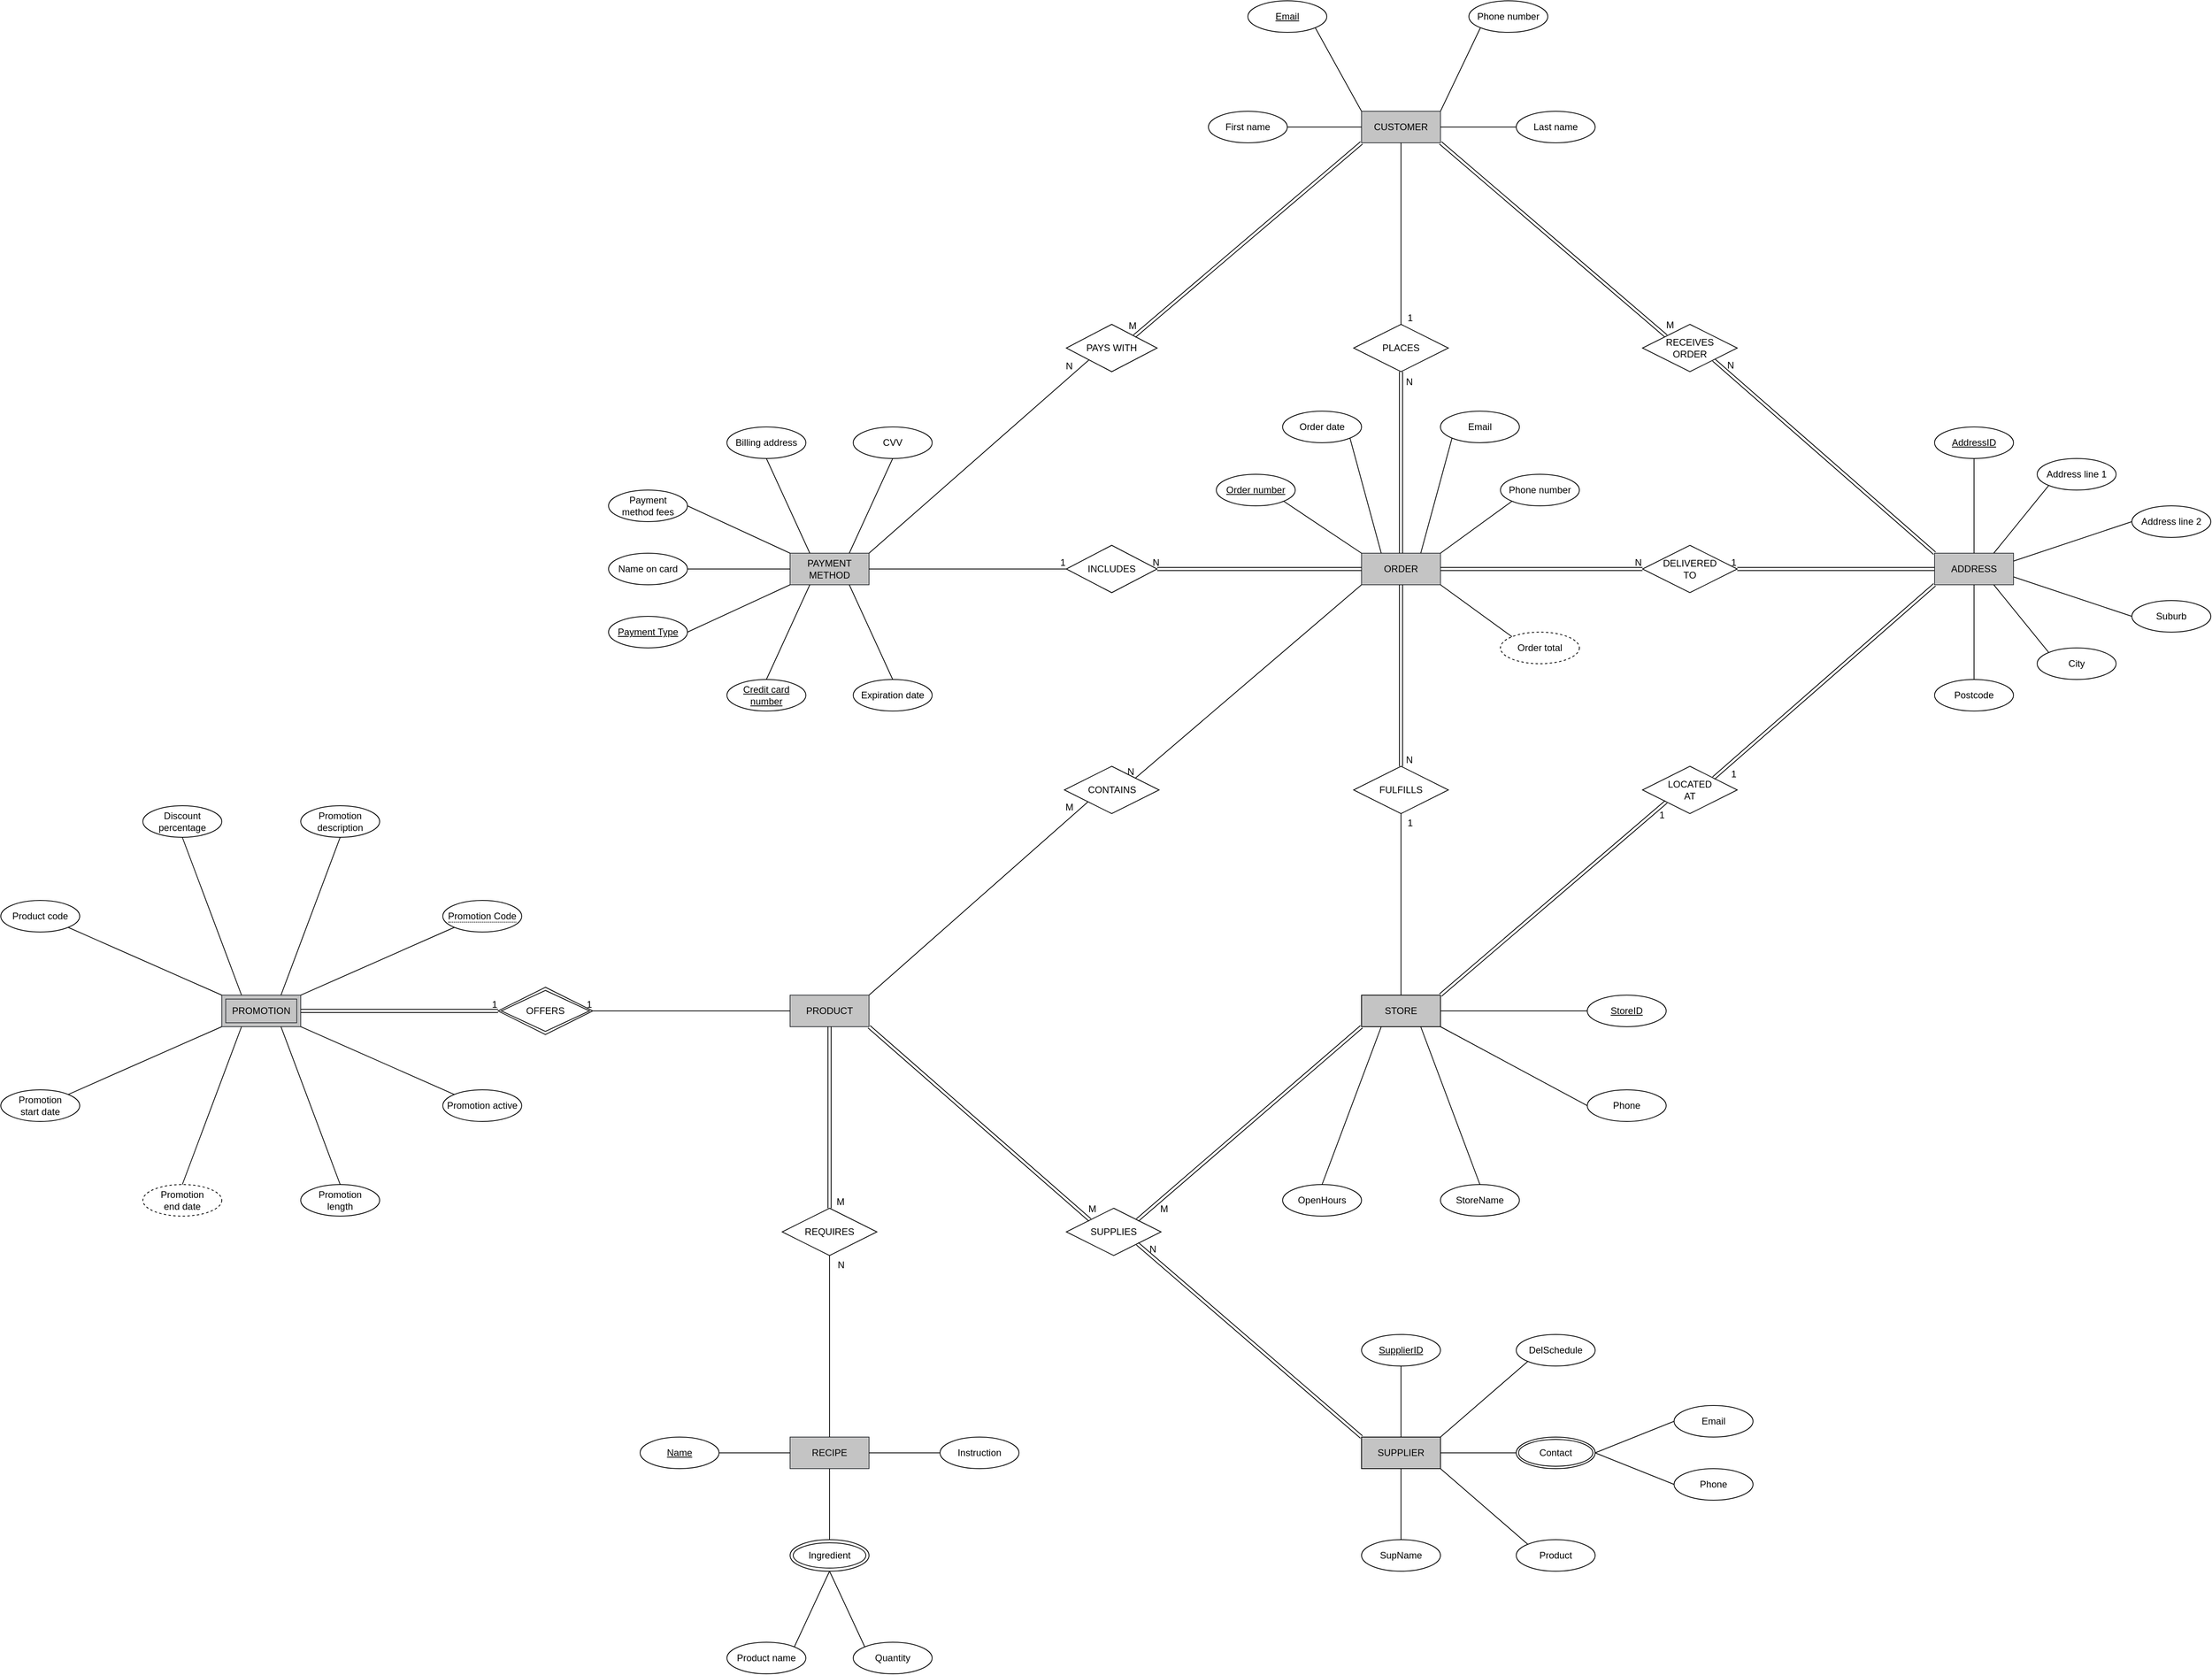 <mxfile version="21.1.2" type="github">
  <diagram name="Page-1" id="hcODll2Z0IWHzMXXe43u">
    <mxGraphModel dx="3122" dy="802" grid="1" gridSize="10" guides="1" tooltips="1" connect="1" arrows="1" fold="1" page="1" pageScale="1" pageWidth="827" pageHeight="1169" math="0" shadow="0">
      <root>
        <mxCell id="0" />
        <mxCell id="1" parent="0" />
        <mxCell id="KhG1IaOEPiBxDbLs1gSd-1" value="ORDER" style="whiteSpace=wrap;html=1;align=center;fillColor=#C4C4C4;strokeColor=#36393d;" parent="1" vertex="1">
          <mxGeometry x="364" y="880" width="100" height="40" as="geometry" />
        </mxCell>
        <mxCell id="KhG1IaOEPiBxDbLs1gSd-12" value="CUSTOMER" style="whiteSpace=wrap;html=1;align=center;fillColor=#C4C4C4;strokeColor=#36393d;" parent="1" vertex="1">
          <mxGeometry x="364" y="320" width="100" height="40" as="geometry" />
        </mxCell>
        <mxCell id="KhG1IaOEPiBxDbLs1gSd-13" value="PAYMENT METHOD" style="whiteSpace=wrap;html=1;align=center;fillColor=#C4C4C4;strokeColor=#36393d;" parent="1" vertex="1">
          <mxGeometry x="-360" y="880" width="100" height="40" as="geometry" />
        </mxCell>
        <mxCell id="KhG1IaOEPiBxDbLs1gSd-14" value="STORE" style="whiteSpace=wrap;html=1;align=center;fillColor=#c4c4c4;" parent="1" vertex="1">
          <mxGeometry x="364" y="1440" width="100" height="40" as="geometry" />
        </mxCell>
        <mxCell id="KhG1IaOEPiBxDbLs1gSd-17" value="PRODUCT" style="whiteSpace=wrap;html=1;align=center;fillColor=#C4C4C4;strokeColor=#36393d;" parent="1" vertex="1">
          <mxGeometry x="-360" y="1440" width="100" height="40" as="geometry" />
        </mxCell>
        <mxCell id="KhG1IaOEPiBxDbLs1gSd-18" value="RECIPE" style="whiteSpace=wrap;html=1;align=center;fillColor=#C4C4C4;strokeColor=#36393d;" parent="1" vertex="1">
          <mxGeometry x="-360" y="2000" width="100" height="40" as="geometry" />
        </mxCell>
        <mxCell id="KhG1IaOEPiBxDbLs1gSd-19" value="ADDRESS" style="whiteSpace=wrap;html=1;align=center;fillColor=#C4C4C4;strokeColor=#36393d;" parent="1" vertex="1">
          <mxGeometry x="1090" y="880" width="100" height="40" as="geometry" />
        </mxCell>
        <mxCell id="KhG1IaOEPiBxDbLs1gSd-23" value="PROMOTION" style="shape=ext;margin=3;double=1;whiteSpace=wrap;html=1;align=center;fillColor=#C4C4C4;strokeColor=#36393d;" parent="1" vertex="1">
          <mxGeometry x="-1080" y="1440" width="100" height="40" as="geometry" />
        </mxCell>
        <mxCell id="KhG1IaOEPiBxDbLs1gSd-26" value="SUPPLIER" style="whiteSpace=wrap;html=1;align=center;fillColor=#c4c4c4;" parent="1" vertex="1">
          <mxGeometry x="364" y="2000" width="100" height="40" as="geometry" />
        </mxCell>
        <mxCell id="KhG1IaOEPiBxDbLs1gSd-28" value="PLACES" style="shape=rhombus;perimeter=rhombusPerimeter;whiteSpace=wrap;html=1;align=center;" parent="1" vertex="1">
          <mxGeometry x="354" y="590" width="120" height="60" as="geometry" />
        </mxCell>
        <mxCell id="KhG1IaOEPiBxDbLs1gSd-31" value="PAYS WITH" style="shape=rhombus;perimeter=rhombusPerimeter;whiteSpace=wrap;html=1;align=center;" parent="1" vertex="1">
          <mxGeometry x="-10" y="590" width="115" height="60" as="geometry" />
        </mxCell>
        <mxCell id="KhG1IaOEPiBxDbLs1gSd-34" value="INCLUDES" style="shape=rhombus;perimeter=rhombusPerimeter;whiteSpace=wrap;html=1;align=center;" parent="1" vertex="1">
          <mxGeometry x="-10" y="870" width="115" height="60" as="geometry" />
        </mxCell>
        <mxCell id="KhG1IaOEPiBxDbLs1gSd-36" value="FULFILLS" style="shape=rhombus;perimeter=rhombusPerimeter;whiteSpace=wrap;html=1;align=center;" parent="1" vertex="1">
          <mxGeometry x="354" y="1150" width="120" height="60" as="geometry" />
        </mxCell>
        <mxCell id="KhG1IaOEPiBxDbLs1gSd-38" value="CONTAINS" style="shape=rhombus;perimeter=rhombusPerimeter;whiteSpace=wrap;html=1;align=center;" parent="1" vertex="1">
          <mxGeometry x="-12.5" y="1150" width="120" height="60" as="geometry" />
        </mxCell>
        <mxCell id="KhG1IaOEPiBxDbLs1gSd-39" value="REQUIRES" style="shape=rhombus;perimeter=rhombusPerimeter;whiteSpace=wrap;html=1;align=center;" parent="1" vertex="1">
          <mxGeometry x="-370" y="1710.0" width="120" height="60" as="geometry" />
        </mxCell>
        <mxCell id="KhG1IaOEPiBxDbLs1gSd-41" value="OFFERS" style="shape=rhombus;double=1;perimeter=rhombusPerimeter;whiteSpace=wrap;html=1;align=center;" parent="1" vertex="1">
          <mxGeometry x="-730" y="1430" width="120" height="60" as="geometry" />
        </mxCell>
        <mxCell id="KhG1IaOEPiBxDbLs1gSd-42" value="SUPPLIES" style="shape=rhombus;perimeter=rhombusPerimeter;whiteSpace=wrap;html=1;align=center;" parent="1" vertex="1">
          <mxGeometry x="-10" y="1710.0" width="120" height="60" as="geometry" />
        </mxCell>
        <mxCell id="KhG1IaOEPiBxDbLs1gSd-44" value="" style="shape=link;html=1;rounded=0;exitX=0;exitY=1;exitDx=0;exitDy=0;entryX=1;entryY=0;entryDx=0;entryDy=0;" parent="1" source="KhG1IaOEPiBxDbLs1gSd-12" target="KhG1IaOEPiBxDbLs1gSd-31" edge="1">
          <mxGeometry relative="1" as="geometry">
            <mxPoint x="340" y="760" as="sourcePoint" />
            <mxPoint x="500" y="760" as="targetPoint" />
          </mxGeometry>
        </mxCell>
        <mxCell id="KhG1IaOEPiBxDbLs1gSd-45" value="M" style="resizable=0;html=1;whiteSpace=wrap;align=right;verticalAlign=bottom;" parent="KhG1IaOEPiBxDbLs1gSd-44" connectable="0" vertex="1">
          <mxGeometry x="1" relative="1" as="geometry">
            <mxPoint x="4" y="-5" as="offset" />
          </mxGeometry>
        </mxCell>
        <mxCell id="KhG1IaOEPiBxDbLs1gSd-46" value="" style="endArrow=none;html=1;rounded=0;exitX=1;exitY=0;exitDx=0;exitDy=0;entryX=0;entryY=1;entryDx=0;entryDy=0;" parent="1" source="KhG1IaOEPiBxDbLs1gSd-13" target="KhG1IaOEPiBxDbLs1gSd-31" edge="1">
          <mxGeometry relative="1" as="geometry">
            <mxPoint x="340" y="760" as="sourcePoint" />
            <mxPoint x="500" y="760" as="targetPoint" />
          </mxGeometry>
        </mxCell>
        <mxCell id="KhG1IaOEPiBxDbLs1gSd-47" value="N" style="resizable=0;html=1;whiteSpace=wrap;align=right;verticalAlign=bottom;" parent="KhG1IaOEPiBxDbLs1gSd-46" connectable="0" vertex="1">
          <mxGeometry x="1" relative="1" as="geometry">
            <mxPoint x="-19" y="16" as="offset" />
          </mxGeometry>
        </mxCell>
        <mxCell id="KhG1IaOEPiBxDbLs1gSd-48" value="" style="shape=link;html=1;rounded=0;exitX=1;exitY=1;exitDx=0;exitDy=0;entryX=0;entryY=0;entryDx=0;entryDy=0;" parent="1" source="KhG1IaOEPiBxDbLs1gSd-12" target="KhG1IaOEPiBxDbLs1gSd-52" edge="1">
          <mxGeometry relative="1" as="geometry">
            <mxPoint x="340" y="760" as="sourcePoint" />
            <mxPoint x="737.5" y="605" as="targetPoint" />
          </mxGeometry>
        </mxCell>
        <mxCell id="KhG1IaOEPiBxDbLs1gSd-49" value="M" style="resizable=0;html=1;whiteSpace=wrap;align=right;verticalAlign=bottom;" parent="KhG1IaOEPiBxDbLs1gSd-48" connectable="0" vertex="1">
          <mxGeometry x="1" relative="1" as="geometry">
            <mxPoint x="12" y="-5" as="offset" />
          </mxGeometry>
        </mxCell>
        <mxCell id="KhG1IaOEPiBxDbLs1gSd-50" value="" style="shape=link;html=1;rounded=0;entryX=1;entryY=1;entryDx=0;entryDy=0;exitX=0;exitY=0;exitDx=0;exitDy=0;" parent="1" source="KhG1IaOEPiBxDbLs1gSd-19" target="KhG1IaOEPiBxDbLs1gSd-52" edge="1">
          <mxGeometry relative="1" as="geometry">
            <mxPoint x="340" y="760" as="sourcePoint" />
            <mxPoint x="812.5" y="635" as="targetPoint" />
          </mxGeometry>
        </mxCell>
        <mxCell id="KhG1IaOEPiBxDbLs1gSd-51" value="N" style="resizable=0;html=1;whiteSpace=wrap;align=right;verticalAlign=bottom;" parent="KhG1IaOEPiBxDbLs1gSd-50" connectable="0" vertex="1">
          <mxGeometry x="1" relative="1" as="geometry">
            <mxPoint x="27" y="15" as="offset" />
          </mxGeometry>
        </mxCell>
        <mxCell id="KhG1IaOEPiBxDbLs1gSd-52" value="RECEIVES&lt;br&gt;ORDER" style="shape=rhombus;perimeter=rhombusPerimeter;whiteSpace=wrap;html=1;align=center;" parent="1" vertex="1">
          <mxGeometry x="720" y="590" width="120" height="60" as="geometry" />
        </mxCell>
        <mxCell id="KhG1IaOEPiBxDbLs1gSd-53" value="DELIVERED&lt;br&gt;TO" style="shape=rhombus;perimeter=rhombusPerimeter;whiteSpace=wrap;html=1;align=center;" parent="1" vertex="1">
          <mxGeometry x="720" y="870" width="120" height="60" as="geometry" />
        </mxCell>
        <mxCell id="KhG1IaOEPiBxDbLs1gSd-54" value="LOCATED&lt;br&gt;AT" style="shape=rhombus;perimeter=rhombusPerimeter;whiteSpace=wrap;html=1;align=center;" parent="1" vertex="1">
          <mxGeometry x="720" y="1150" width="120" height="60" as="geometry" />
        </mxCell>
        <mxCell id="KhG1IaOEPiBxDbLs1gSd-55" value="" style="endArrow=none;html=1;rounded=0;exitX=0.5;exitY=1;exitDx=0;exitDy=0;entryX=0.5;entryY=0;entryDx=0;entryDy=0;" parent="1" source="KhG1IaOEPiBxDbLs1gSd-12" target="KhG1IaOEPiBxDbLs1gSd-28" edge="1">
          <mxGeometry relative="1" as="geometry">
            <mxPoint x="360" y="850" as="sourcePoint" />
            <mxPoint x="520" y="850" as="targetPoint" />
          </mxGeometry>
        </mxCell>
        <mxCell id="KhG1IaOEPiBxDbLs1gSd-56" value="1" style="resizable=0;html=1;whiteSpace=wrap;align=right;verticalAlign=bottom;" parent="KhG1IaOEPiBxDbLs1gSd-55" connectable="0" vertex="1">
          <mxGeometry x="1" relative="1" as="geometry">
            <mxPoint x="16" as="offset" />
          </mxGeometry>
        </mxCell>
        <mxCell id="KhG1IaOEPiBxDbLs1gSd-57" value="" style="shape=link;html=1;rounded=0;entryX=0.5;entryY=1;entryDx=0;entryDy=0;exitX=0.5;exitY=0;exitDx=0;exitDy=0;" parent="1" source="KhG1IaOEPiBxDbLs1gSd-1" target="KhG1IaOEPiBxDbLs1gSd-28" edge="1">
          <mxGeometry relative="1" as="geometry">
            <mxPoint x="360" y="850" as="sourcePoint" />
            <mxPoint x="520" y="850" as="targetPoint" />
          </mxGeometry>
        </mxCell>
        <mxCell id="KhG1IaOEPiBxDbLs1gSd-58" value="N" style="resizable=0;html=1;whiteSpace=wrap;align=right;verticalAlign=bottom;" parent="KhG1IaOEPiBxDbLs1gSd-57" connectable="0" vertex="1">
          <mxGeometry x="1" relative="1" as="geometry">
            <mxPoint x="16" y="21" as="offset" />
          </mxGeometry>
        </mxCell>
        <mxCell id="KhG1IaOEPiBxDbLs1gSd-59" value="" style="endArrow=none;html=1;rounded=0;exitX=1;exitY=0.5;exitDx=0;exitDy=0;entryX=0;entryY=0.5;entryDx=0;entryDy=0;" parent="1" source="KhG1IaOEPiBxDbLs1gSd-13" target="KhG1IaOEPiBxDbLs1gSd-34" edge="1">
          <mxGeometry relative="1" as="geometry">
            <mxPoint x="280" y="970" as="sourcePoint" />
            <mxPoint x="440" y="970" as="targetPoint" />
          </mxGeometry>
        </mxCell>
        <mxCell id="KhG1IaOEPiBxDbLs1gSd-60" value="1" style="resizable=0;html=1;whiteSpace=wrap;align=right;verticalAlign=bottom;" parent="KhG1IaOEPiBxDbLs1gSd-59" connectable="0" vertex="1">
          <mxGeometry x="1" relative="1" as="geometry" />
        </mxCell>
        <mxCell id="KhG1IaOEPiBxDbLs1gSd-61" value="" style="shape=link;html=1;rounded=0;exitX=0;exitY=0.5;exitDx=0;exitDy=0;entryX=1;entryY=0.5;entryDx=0;entryDy=0;" parent="1" source="KhG1IaOEPiBxDbLs1gSd-1" target="KhG1IaOEPiBxDbLs1gSd-34" edge="1">
          <mxGeometry relative="1" as="geometry">
            <mxPoint x="280" y="970" as="sourcePoint" />
            <mxPoint x="440" y="970" as="targetPoint" />
          </mxGeometry>
        </mxCell>
        <mxCell id="KhG1IaOEPiBxDbLs1gSd-62" value="N" style="resizable=0;html=1;whiteSpace=wrap;align=right;verticalAlign=bottom;" parent="KhG1IaOEPiBxDbLs1gSd-61" connectable="0" vertex="1">
          <mxGeometry x="1" relative="1" as="geometry">
            <mxPoint x="4" as="offset" />
          </mxGeometry>
        </mxCell>
        <mxCell id="KhG1IaOEPiBxDbLs1gSd-63" value="" style="shape=link;html=1;rounded=0;entryX=0;entryY=0.5;entryDx=0;entryDy=0;exitX=1;exitY=0.5;exitDx=0;exitDy=0;" parent="1" source="KhG1IaOEPiBxDbLs1gSd-1" target="KhG1IaOEPiBxDbLs1gSd-53" edge="1">
          <mxGeometry relative="1" as="geometry">
            <mxPoint x="460" y="980" as="sourcePoint" />
            <mxPoint x="620" y="980" as="targetPoint" />
          </mxGeometry>
        </mxCell>
        <mxCell id="KhG1IaOEPiBxDbLs1gSd-64" value="N" style="resizable=0;html=1;whiteSpace=wrap;align=right;verticalAlign=bottom;" parent="KhG1IaOEPiBxDbLs1gSd-63" connectable="0" vertex="1">
          <mxGeometry x="1" relative="1" as="geometry" />
        </mxCell>
        <mxCell id="KhG1IaOEPiBxDbLs1gSd-65" value="" style="shape=link;html=1;rounded=0;entryX=1;entryY=0.5;entryDx=0;entryDy=0;exitX=0;exitY=0.5;exitDx=0;exitDy=0;" parent="1" source="KhG1IaOEPiBxDbLs1gSd-19" target="KhG1IaOEPiBxDbLs1gSd-53" edge="1">
          <mxGeometry relative="1" as="geometry">
            <mxPoint x="460" y="980" as="sourcePoint" />
            <mxPoint x="620" y="980" as="targetPoint" />
          </mxGeometry>
        </mxCell>
        <mxCell id="KhG1IaOEPiBxDbLs1gSd-66" value="1" style="resizable=0;html=1;whiteSpace=wrap;align=right;verticalAlign=bottom;" parent="KhG1IaOEPiBxDbLs1gSd-65" connectable="0" vertex="1">
          <mxGeometry x="1" relative="1" as="geometry" />
        </mxCell>
        <mxCell id="KhG1IaOEPiBxDbLs1gSd-67" value="" style="shape=link;html=1;rounded=0;entryX=1;entryY=0;entryDx=0;entryDy=0;exitX=0;exitY=1;exitDx=0;exitDy=0;" parent="1" source="KhG1IaOEPiBxDbLs1gSd-19" target="KhG1IaOEPiBxDbLs1gSd-54" edge="1">
          <mxGeometry relative="1" as="geometry">
            <mxPoint x="460" y="980" as="sourcePoint" />
            <mxPoint x="620" y="980" as="targetPoint" />
          </mxGeometry>
        </mxCell>
        <mxCell id="KhG1IaOEPiBxDbLs1gSd-68" value="1" style="resizable=0;html=1;whiteSpace=wrap;align=right;verticalAlign=bottom;" parent="KhG1IaOEPiBxDbLs1gSd-67" connectable="0" vertex="1">
          <mxGeometry x="1" relative="1" as="geometry">
            <mxPoint x="30" y="4" as="offset" />
          </mxGeometry>
        </mxCell>
        <mxCell id="KhG1IaOEPiBxDbLs1gSd-69" value="" style="shape=link;html=1;rounded=0;entryX=0;entryY=1;entryDx=0;entryDy=0;exitX=1;exitY=0;exitDx=0;exitDy=0;" parent="1" source="KhG1IaOEPiBxDbLs1gSd-14" target="KhG1IaOEPiBxDbLs1gSd-54" edge="1">
          <mxGeometry relative="1" as="geometry">
            <mxPoint x="460" y="1190" as="sourcePoint" />
            <mxPoint x="620" y="1190" as="targetPoint" />
          </mxGeometry>
        </mxCell>
        <mxCell id="KhG1IaOEPiBxDbLs1gSd-70" value="1" style="resizable=0;html=1;whiteSpace=wrap;align=right;verticalAlign=bottom;" parent="KhG1IaOEPiBxDbLs1gSd-69" connectable="0" vertex="1">
          <mxGeometry x="1" relative="1" as="geometry">
            <mxPoint y="25" as="offset" />
          </mxGeometry>
        </mxCell>
        <mxCell id="KhG1IaOEPiBxDbLs1gSd-72" value="" style="endArrow=none;html=1;rounded=0;entryX=0.5;entryY=1;entryDx=0;entryDy=0;exitX=0.5;exitY=0;exitDx=0;exitDy=0;" parent="1" source="KhG1IaOEPiBxDbLs1gSd-14" target="KhG1IaOEPiBxDbLs1gSd-36" edge="1">
          <mxGeometry relative="1" as="geometry">
            <mxPoint x="130" y="1280" as="sourcePoint" />
            <mxPoint x="290" y="1280" as="targetPoint" />
          </mxGeometry>
        </mxCell>
        <mxCell id="KhG1IaOEPiBxDbLs1gSd-73" value="1" style="resizable=0;html=1;whiteSpace=wrap;align=right;verticalAlign=bottom;" parent="KhG1IaOEPiBxDbLs1gSd-72" connectable="0" vertex="1">
          <mxGeometry x="1" relative="1" as="geometry">
            <mxPoint x="16" y="20" as="offset" />
          </mxGeometry>
        </mxCell>
        <mxCell id="KhG1IaOEPiBxDbLs1gSd-74" value="" style="shape=link;html=1;rounded=0;entryX=0.5;entryY=0;entryDx=0;entryDy=0;exitX=0.5;exitY=1;exitDx=0;exitDy=0;" parent="1" source="KhG1IaOEPiBxDbLs1gSd-1" target="KhG1IaOEPiBxDbLs1gSd-36" edge="1">
          <mxGeometry relative="1" as="geometry">
            <mxPoint x="160" y="1110" as="sourcePoint" />
            <mxPoint x="320" y="1110" as="targetPoint" />
          </mxGeometry>
        </mxCell>
        <mxCell id="KhG1IaOEPiBxDbLs1gSd-75" value="N" style="resizable=0;html=1;whiteSpace=wrap;align=right;verticalAlign=bottom;" parent="KhG1IaOEPiBxDbLs1gSd-74" connectable="0" vertex="1">
          <mxGeometry x="1" relative="1" as="geometry">
            <mxPoint x="16" as="offset" />
          </mxGeometry>
        </mxCell>
        <mxCell id="KhG1IaOEPiBxDbLs1gSd-76" value="" style="endArrow=none;html=1;rounded=0;exitX=1;exitY=0;exitDx=0;exitDy=0;entryX=0;entryY=1;entryDx=0;entryDy=0;" parent="1" source="KhG1IaOEPiBxDbLs1gSd-17" target="KhG1IaOEPiBxDbLs1gSd-38" edge="1">
          <mxGeometry relative="1" as="geometry">
            <mxPoint x="160" y="1450" as="sourcePoint" />
            <mxPoint x="320" y="1450" as="targetPoint" />
          </mxGeometry>
        </mxCell>
        <mxCell id="KhG1IaOEPiBxDbLs1gSd-77" value="M" style="resizable=0;html=1;whiteSpace=wrap;align=right;verticalAlign=bottom;" parent="KhG1IaOEPiBxDbLs1gSd-76" connectable="0" vertex="1">
          <mxGeometry x="1" relative="1" as="geometry">
            <mxPoint x="-17" y="15" as="offset" />
          </mxGeometry>
        </mxCell>
        <mxCell id="KhG1IaOEPiBxDbLs1gSd-78" value="" style="endArrow=none;html=1;rounded=0;exitX=0;exitY=1;exitDx=0;exitDy=0;entryX=1;entryY=0;entryDx=0;entryDy=0;" parent="1" source="KhG1IaOEPiBxDbLs1gSd-1" target="KhG1IaOEPiBxDbLs1gSd-38" edge="1">
          <mxGeometry relative="1" as="geometry">
            <mxPoint x="160" y="1450" as="sourcePoint" />
            <mxPoint x="320" y="1450" as="targetPoint" />
          </mxGeometry>
        </mxCell>
        <mxCell id="KhG1IaOEPiBxDbLs1gSd-79" value="N" style="resizable=0;html=1;whiteSpace=wrap;align=right;verticalAlign=bottom;" parent="KhG1IaOEPiBxDbLs1gSd-78" connectable="0" vertex="1">
          <mxGeometry x="1" relative="1" as="geometry" />
        </mxCell>
        <mxCell id="KhG1IaOEPiBxDbLs1gSd-80" value="" style="endArrow=none;html=1;rounded=0;exitX=0;exitY=0.5;exitDx=0;exitDy=0;entryX=1;entryY=0.5;entryDx=0;entryDy=0;" parent="1" source="KhG1IaOEPiBxDbLs1gSd-17" target="KhG1IaOEPiBxDbLs1gSd-41" edge="1">
          <mxGeometry relative="1" as="geometry">
            <mxPoint x="190" y="1310" as="sourcePoint" />
            <mxPoint x="350" y="1310" as="targetPoint" />
          </mxGeometry>
        </mxCell>
        <mxCell id="KhG1IaOEPiBxDbLs1gSd-81" value="1" style="resizable=0;html=1;whiteSpace=wrap;align=right;verticalAlign=bottom;" parent="KhG1IaOEPiBxDbLs1gSd-80" connectable="0" vertex="1">
          <mxGeometry x="1" relative="1" as="geometry" />
        </mxCell>
        <mxCell id="KhG1IaOEPiBxDbLs1gSd-82" value="" style="shape=link;html=1;rounded=0;entryX=0;entryY=0.5;entryDx=0;entryDy=0;exitX=1;exitY=0.5;exitDx=0;exitDy=0;" parent="1" source="KhG1IaOEPiBxDbLs1gSd-23" target="KhG1IaOEPiBxDbLs1gSd-41" edge="1">
          <mxGeometry relative="1" as="geometry">
            <mxPoint x="190" y="1310" as="sourcePoint" />
            <mxPoint x="350" y="1310" as="targetPoint" />
          </mxGeometry>
        </mxCell>
        <mxCell id="KhG1IaOEPiBxDbLs1gSd-83" value="1" style="resizable=0;html=1;whiteSpace=wrap;align=right;verticalAlign=bottom;" parent="KhG1IaOEPiBxDbLs1gSd-82" connectable="0" vertex="1">
          <mxGeometry x="1" relative="1" as="geometry" />
        </mxCell>
        <mxCell id="KhG1IaOEPiBxDbLs1gSd-84" value="" style="shape=link;html=1;rounded=0;exitX=0.5;exitY=1;exitDx=0;exitDy=0;entryX=0.5;entryY=0;entryDx=0;entryDy=0;" parent="1" source="KhG1IaOEPiBxDbLs1gSd-17" target="KhG1IaOEPiBxDbLs1gSd-39" edge="1">
          <mxGeometry relative="1" as="geometry">
            <mxPoint x="20" y="1360" as="sourcePoint" />
            <mxPoint x="180" y="1360" as="targetPoint" />
          </mxGeometry>
        </mxCell>
        <mxCell id="KhG1IaOEPiBxDbLs1gSd-85" value="M" style="resizable=0;html=1;whiteSpace=wrap;align=right;verticalAlign=bottom;" parent="KhG1IaOEPiBxDbLs1gSd-84" connectable="0" vertex="1">
          <mxGeometry x="1" relative="1" as="geometry">
            <mxPoint x="20" as="offset" />
          </mxGeometry>
        </mxCell>
        <mxCell id="KhG1IaOEPiBxDbLs1gSd-86" value="" style="endArrow=none;html=1;rounded=0;exitX=0.5;exitY=0;exitDx=0;exitDy=0;entryX=0.5;entryY=1;entryDx=0;entryDy=0;" parent="1" source="KhG1IaOEPiBxDbLs1gSd-18" target="KhG1IaOEPiBxDbLs1gSd-39" edge="1">
          <mxGeometry relative="1" as="geometry">
            <mxPoint x="20" y="1360" as="sourcePoint" />
            <mxPoint x="180" y="1360" as="targetPoint" />
          </mxGeometry>
        </mxCell>
        <mxCell id="KhG1IaOEPiBxDbLs1gSd-87" value="N" style="resizable=0;html=1;whiteSpace=wrap;align=right;verticalAlign=bottom;" parent="KhG1IaOEPiBxDbLs1gSd-86" connectable="0" vertex="1">
          <mxGeometry x="1" relative="1" as="geometry">
            <mxPoint x="20" y="20" as="offset" />
          </mxGeometry>
        </mxCell>
        <mxCell id="KhG1IaOEPiBxDbLs1gSd-88" value="" style="shape=link;html=1;rounded=0;entryX=1;entryY=1;entryDx=0;entryDy=0;exitX=0;exitY=0;exitDx=0;exitDy=0;" parent="1" source="KhG1IaOEPiBxDbLs1gSd-26" target="KhG1IaOEPiBxDbLs1gSd-42" edge="1">
          <mxGeometry relative="1" as="geometry">
            <mxPoint x="420" y="1740" as="sourcePoint" />
            <mxPoint x="580" y="1740" as="targetPoint" />
          </mxGeometry>
        </mxCell>
        <mxCell id="KhG1IaOEPiBxDbLs1gSd-89" value="N" style="resizable=0;html=1;whiteSpace=wrap;align=right;verticalAlign=bottom;" parent="KhG1IaOEPiBxDbLs1gSd-88" connectable="0" vertex="1">
          <mxGeometry x="1" relative="1" as="geometry">
            <mxPoint x="25" y="15" as="offset" />
          </mxGeometry>
        </mxCell>
        <mxCell id="KhG1IaOEPiBxDbLs1gSd-90" value="" style="shape=link;html=1;rounded=0;entryX=1;entryY=0;entryDx=0;entryDy=0;exitX=0;exitY=1;exitDx=0;exitDy=0;" parent="1" source="KhG1IaOEPiBxDbLs1gSd-14" target="KhG1IaOEPiBxDbLs1gSd-42" edge="1">
          <mxGeometry relative="1" as="geometry">
            <mxPoint x="420" y="1740" as="sourcePoint" />
            <mxPoint x="580" y="1740" as="targetPoint" />
          </mxGeometry>
        </mxCell>
        <mxCell id="KhG1IaOEPiBxDbLs1gSd-91" value="M" style="resizable=0;html=1;whiteSpace=wrap;align=right;verticalAlign=bottom;" parent="KhG1IaOEPiBxDbLs1gSd-90" connectable="0" vertex="1">
          <mxGeometry x="1" relative="1" as="geometry">
            <mxPoint x="40" y="-5" as="offset" />
          </mxGeometry>
        </mxCell>
        <mxCell id="KhG1IaOEPiBxDbLs1gSd-92" value="" style="shape=link;html=1;rounded=0;entryX=0;entryY=0;entryDx=0;entryDy=0;exitX=1;exitY=1;exitDx=0;exitDy=0;" parent="1" source="KhG1IaOEPiBxDbLs1gSd-17" target="KhG1IaOEPiBxDbLs1gSd-42" edge="1">
          <mxGeometry relative="1" as="geometry">
            <mxPoint x="420" y="1740" as="sourcePoint" />
            <mxPoint x="580" y="1740" as="targetPoint" />
          </mxGeometry>
        </mxCell>
        <mxCell id="KhG1IaOEPiBxDbLs1gSd-93" value="M" style="resizable=0;html=1;whiteSpace=wrap;align=right;verticalAlign=bottom;" parent="KhG1IaOEPiBxDbLs1gSd-92" connectable="0" vertex="1">
          <mxGeometry x="1" relative="1" as="geometry">
            <mxPoint x="10" y="-5" as="offset" />
          </mxGeometry>
        </mxCell>
        <mxCell id="KhG1IaOEPiBxDbLs1gSd-94" value="Email" style="ellipse;whiteSpace=wrap;html=1;align=center;fontStyle=4;" parent="1" vertex="1">
          <mxGeometry x="220" y="180" width="100" height="40" as="geometry" />
        </mxCell>
        <mxCell id="KhG1IaOEPiBxDbLs1gSd-95" value="First name" style="ellipse;whiteSpace=wrap;html=1;align=center;" parent="1" vertex="1">
          <mxGeometry x="170" y="320" width="100" height="40" as="geometry" />
        </mxCell>
        <mxCell id="KhG1IaOEPiBxDbLs1gSd-96" value="Last name" style="ellipse;whiteSpace=wrap;html=1;align=center;" parent="1" vertex="1">
          <mxGeometry x="560" y="320" width="100" height="40" as="geometry" />
        </mxCell>
        <mxCell id="KhG1IaOEPiBxDbLs1gSd-99" value="Phone number" style="ellipse;whiteSpace=wrap;html=1;align=center;fontStyle=0;" parent="1" vertex="1">
          <mxGeometry x="500" y="180" width="100" height="40" as="geometry" />
        </mxCell>
        <mxCell id="KhG1IaOEPiBxDbLs1gSd-100" value="" style="endArrow=none;html=1;rounded=0;exitX=0;exitY=0;exitDx=0;exitDy=0;entryX=1;entryY=1;entryDx=0;entryDy=0;" parent="1" source="KhG1IaOEPiBxDbLs1gSd-12" target="KhG1IaOEPiBxDbLs1gSd-94" edge="1">
          <mxGeometry relative="1" as="geometry">
            <mxPoint x="390" y="460" as="sourcePoint" />
            <mxPoint x="550" y="460" as="targetPoint" />
          </mxGeometry>
        </mxCell>
        <mxCell id="KhG1IaOEPiBxDbLs1gSd-101" value="" style="endArrow=none;html=1;rounded=0;exitX=1;exitY=0.5;exitDx=0;exitDy=0;entryX=0;entryY=0.5;entryDx=0;entryDy=0;" parent="1" source="KhG1IaOEPiBxDbLs1gSd-12" target="KhG1IaOEPiBxDbLs1gSd-96" edge="1">
          <mxGeometry relative="1" as="geometry">
            <mxPoint x="390" y="460" as="sourcePoint" />
            <mxPoint x="550" y="460" as="targetPoint" />
          </mxGeometry>
        </mxCell>
        <mxCell id="KhG1IaOEPiBxDbLs1gSd-102" value="" style="endArrow=none;html=1;rounded=0;entryX=0;entryY=0.5;entryDx=0;entryDy=0;exitX=1;exitY=0.5;exitDx=0;exitDy=0;" parent="1" source="KhG1IaOEPiBxDbLs1gSd-95" target="KhG1IaOEPiBxDbLs1gSd-12" edge="1">
          <mxGeometry relative="1" as="geometry">
            <mxPoint x="390" y="460" as="sourcePoint" />
            <mxPoint x="550" y="460" as="targetPoint" />
          </mxGeometry>
        </mxCell>
        <mxCell id="KhG1IaOEPiBxDbLs1gSd-103" value="" style="endArrow=none;html=1;rounded=0;entryX=0;entryY=1;entryDx=0;entryDy=0;exitX=1;exitY=0;exitDx=0;exitDy=0;" parent="1" source="KhG1IaOEPiBxDbLs1gSd-12" target="KhG1IaOEPiBxDbLs1gSd-99" edge="1">
          <mxGeometry relative="1" as="geometry">
            <mxPoint x="490" y="320" as="sourcePoint" />
            <mxPoint x="550" y="460" as="targetPoint" />
          </mxGeometry>
        </mxCell>
        <mxCell id="KhG1IaOEPiBxDbLs1gSd-104" value="&lt;u&gt;Payment Type&lt;/u&gt;" style="ellipse;whiteSpace=wrap;html=1;align=center;" parent="1" vertex="1">
          <mxGeometry x="-590" y="960" width="100" height="40" as="geometry" />
        </mxCell>
        <mxCell id="KhG1IaOEPiBxDbLs1gSd-105" value="&lt;span&gt;Billing address&lt;/span&gt;" style="ellipse;whiteSpace=wrap;html=1;align=center;fontStyle=0" parent="1" vertex="1">
          <mxGeometry x="-440" y="720" width="100" height="40" as="geometry" />
        </mxCell>
        <mxCell id="KhG1IaOEPiBxDbLs1gSd-106" value="Name on card" style="ellipse;whiteSpace=wrap;html=1;align=center;fontStyle=0;" parent="1" vertex="1">
          <mxGeometry x="-590" y="880" width="100" height="40" as="geometry" />
        </mxCell>
        <mxCell id="KhG1IaOEPiBxDbLs1gSd-107" value="Expiration date" style="ellipse;whiteSpace=wrap;html=1;align=center;fontStyle=0;" parent="1" vertex="1">
          <mxGeometry x="-280" y="1040" width="100" height="40" as="geometry" />
        </mxCell>
        <mxCell id="KhG1IaOEPiBxDbLs1gSd-108" value="&lt;u&gt;Credit card number&lt;/u&gt;" style="ellipse;whiteSpace=wrap;html=1;align=center;fontStyle=0;" parent="1" vertex="1">
          <mxGeometry x="-440" y="1040" width="100" height="40" as="geometry" />
        </mxCell>
        <mxCell id="KhG1IaOEPiBxDbLs1gSd-110" value="CVV" style="ellipse;whiteSpace=wrap;html=1;align=center;fontStyle=0;" parent="1" vertex="1">
          <mxGeometry x="-280" y="720" width="100" height="40" as="geometry" />
        </mxCell>
        <mxCell id="KhG1IaOEPiBxDbLs1gSd-114" value="&lt;span&gt;Payment&lt;br&gt;method fees&lt;br&gt;&lt;/span&gt;" style="ellipse;whiteSpace=wrap;html=1;align=center;fontStyle=0" parent="1" vertex="1">
          <mxGeometry x="-590" y="800" width="100" height="40" as="geometry" />
        </mxCell>
        <mxCell id="KhG1IaOEPiBxDbLs1gSd-115" value="" style="endArrow=none;html=1;rounded=0;entryX=0.5;entryY=1;entryDx=0;entryDy=0;exitX=0.75;exitY=0;exitDx=0;exitDy=0;" parent="1" source="KhG1IaOEPiBxDbLs1gSd-13" target="KhG1IaOEPiBxDbLs1gSd-110" edge="1">
          <mxGeometry relative="1" as="geometry">
            <mxPoint x="-270" y="880" as="sourcePoint" />
            <mxPoint x="-110" y="880" as="targetPoint" />
          </mxGeometry>
        </mxCell>
        <mxCell id="KhG1IaOEPiBxDbLs1gSd-116" value="" style="endArrow=none;html=1;rounded=0;exitX=0.75;exitY=1;exitDx=0;exitDy=0;entryX=0.5;entryY=0;entryDx=0;entryDy=0;" parent="1" source="KhG1IaOEPiBxDbLs1gSd-13" target="KhG1IaOEPiBxDbLs1gSd-107" edge="1">
          <mxGeometry relative="1" as="geometry">
            <mxPoint x="-270" y="880" as="sourcePoint" />
            <mxPoint x="-110" y="880" as="targetPoint" />
          </mxGeometry>
        </mxCell>
        <mxCell id="KhG1IaOEPiBxDbLs1gSd-117" value="" style="endArrow=none;html=1;rounded=0;entryX=0.5;entryY=1;entryDx=0;entryDy=0;exitX=0.25;exitY=0;exitDx=0;exitDy=0;" parent="1" source="KhG1IaOEPiBxDbLs1gSd-13" target="KhG1IaOEPiBxDbLs1gSd-105" edge="1">
          <mxGeometry relative="1" as="geometry">
            <mxPoint x="-270" y="880" as="sourcePoint" />
            <mxPoint x="-110" y="880" as="targetPoint" />
          </mxGeometry>
        </mxCell>
        <mxCell id="KhG1IaOEPiBxDbLs1gSd-118" value="" style="endArrow=none;html=1;rounded=0;exitX=0.25;exitY=1;exitDx=0;exitDy=0;entryX=0.5;entryY=0;entryDx=0;entryDy=0;" parent="1" source="KhG1IaOEPiBxDbLs1gSd-13" target="KhG1IaOEPiBxDbLs1gSd-108" edge="1">
          <mxGeometry relative="1" as="geometry">
            <mxPoint x="-270" y="880" as="sourcePoint" />
            <mxPoint x="-110" y="880" as="targetPoint" />
          </mxGeometry>
        </mxCell>
        <mxCell id="KhG1IaOEPiBxDbLs1gSd-119" value="" style="endArrow=none;html=1;rounded=0;entryX=1;entryY=0.5;entryDx=0;entryDy=0;exitX=0;exitY=0;exitDx=0;exitDy=0;" parent="1" source="KhG1IaOEPiBxDbLs1gSd-13" target="KhG1IaOEPiBxDbLs1gSd-114" edge="1">
          <mxGeometry relative="1" as="geometry">
            <mxPoint x="-270" y="880" as="sourcePoint" />
            <mxPoint x="-110" y="880" as="targetPoint" />
          </mxGeometry>
        </mxCell>
        <mxCell id="KhG1IaOEPiBxDbLs1gSd-120" value="" style="endArrow=none;html=1;rounded=0;exitX=1;exitY=0.5;exitDx=0;exitDy=0;entryX=0;entryY=0.5;entryDx=0;entryDy=0;" parent="1" source="KhG1IaOEPiBxDbLs1gSd-106" target="KhG1IaOEPiBxDbLs1gSd-13" edge="1">
          <mxGeometry relative="1" as="geometry">
            <mxPoint x="-270" y="880" as="sourcePoint" />
            <mxPoint x="-110" y="880" as="targetPoint" />
          </mxGeometry>
        </mxCell>
        <mxCell id="KhG1IaOEPiBxDbLs1gSd-121" value="" style="endArrow=none;html=1;rounded=0;exitX=1;exitY=0.5;exitDx=0;exitDy=0;entryX=0;entryY=1;entryDx=0;entryDy=0;" parent="1" source="KhG1IaOEPiBxDbLs1gSd-104" target="KhG1IaOEPiBxDbLs1gSd-13" edge="1">
          <mxGeometry relative="1" as="geometry">
            <mxPoint x="-270" y="880" as="sourcePoint" />
            <mxPoint x="-110" y="880" as="targetPoint" />
          </mxGeometry>
        </mxCell>
        <mxCell id="KhG1IaOEPiBxDbLs1gSd-122" value="Address line 1" style="ellipse;whiteSpace=wrap;html=1;align=center;" parent="1" vertex="1">
          <mxGeometry x="1220" y="760.0" width="100" height="40" as="geometry" />
        </mxCell>
        <mxCell id="KhG1IaOEPiBxDbLs1gSd-123" value="Address line 2" style="ellipse;whiteSpace=wrap;html=1;align=center;" parent="1" vertex="1">
          <mxGeometry x="1340" y="820.0" width="100" height="40" as="geometry" />
        </mxCell>
        <mxCell id="KhG1IaOEPiBxDbLs1gSd-124" value="Suburb" style="ellipse;whiteSpace=wrap;html=1;align=center;" parent="1" vertex="1">
          <mxGeometry x="1340" y="940.0" width="100" height="40" as="geometry" />
        </mxCell>
        <mxCell id="KhG1IaOEPiBxDbLs1gSd-125" value="City" style="ellipse;whiteSpace=wrap;html=1;align=center;" parent="1" vertex="1">
          <mxGeometry x="1220" y="1000" width="100" height="40" as="geometry" />
        </mxCell>
        <mxCell id="KhG1IaOEPiBxDbLs1gSd-126" value="Postcode" style="ellipse;whiteSpace=wrap;html=1;align=center;" parent="1" vertex="1">
          <mxGeometry x="1090" y="1040" width="100" height="40" as="geometry" />
        </mxCell>
        <mxCell id="KhG1IaOEPiBxDbLs1gSd-127" value="AddressID" style="ellipse;whiteSpace=wrap;html=1;align=center;fontStyle=4" parent="1" vertex="1">
          <mxGeometry x="1090" y="720" width="100" height="40" as="geometry" />
        </mxCell>
        <mxCell id="KhG1IaOEPiBxDbLs1gSd-128" value="" style="endArrow=none;html=1;rounded=0;exitX=0.5;exitY=0;exitDx=0;exitDy=0;entryX=0.5;entryY=1;entryDx=0;entryDy=0;" parent="1" source="KhG1IaOEPiBxDbLs1gSd-19" target="KhG1IaOEPiBxDbLs1gSd-127" edge="1">
          <mxGeometry relative="1" as="geometry">
            <mxPoint x="900" y="980" as="sourcePoint" />
            <mxPoint x="1060" y="980" as="targetPoint" />
          </mxGeometry>
        </mxCell>
        <mxCell id="KhG1IaOEPiBxDbLs1gSd-129" value="" style="endArrow=none;html=1;rounded=0;entryX=0.5;entryY=1;entryDx=0;entryDy=0;exitX=0.5;exitY=0;exitDx=0;exitDy=0;" parent="1" source="KhG1IaOEPiBxDbLs1gSd-126" target="KhG1IaOEPiBxDbLs1gSd-19" edge="1">
          <mxGeometry relative="1" as="geometry">
            <mxPoint x="900" y="980" as="sourcePoint" />
            <mxPoint x="1060" y="980" as="targetPoint" />
          </mxGeometry>
        </mxCell>
        <mxCell id="KhG1IaOEPiBxDbLs1gSd-130" value="" style="endArrow=none;html=1;rounded=0;entryX=0.75;entryY=0;entryDx=0;entryDy=0;exitX=0;exitY=1;exitDx=0;exitDy=0;" parent="1" source="KhG1IaOEPiBxDbLs1gSd-122" target="KhG1IaOEPiBxDbLs1gSd-19" edge="1">
          <mxGeometry relative="1" as="geometry">
            <mxPoint x="900" y="980" as="sourcePoint" />
            <mxPoint x="1060" y="980" as="targetPoint" />
          </mxGeometry>
        </mxCell>
        <mxCell id="KhG1IaOEPiBxDbLs1gSd-132" value="" style="endArrow=none;html=1;rounded=0;exitX=0.75;exitY=1;exitDx=0;exitDy=0;entryX=0;entryY=0;entryDx=0;entryDy=0;" parent="1" source="KhG1IaOEPiBxDbLs1gSd-19" target="KhG1IaOEPiBxDbLs1gSd-125" edge="1">
          <mxGeometry relative="1" as="geometry">
            <mxPoint x="900" y="980" as="sourcePoint" />
            <mxPoint x="1060" y="980" as="targetPoint" />
          </mxGeometry>
        </mxCell>
        <mxCell id="KhG1IaOEPiBxDbLs1gSd-133" value="" style="endArrow=none;html=1;rounded=0;exitX=1;exitY=0.25;exitDx=0;exitDy=0;entryX=0;entryY=0.5;entryDx=0;entryDy=0;" parent="1" source="KhG1IaOEPiBxDbLs1gSd-19" target="KhG1IaOEPiBxDbLs1gSd-123" edge="1">
          <mxGeometry relative="1" as="geometry">
            <mxPoint x="900" y="980" as="sourcePoint" />
            <mxPoint x="1060" y="980" as="targetPoint" />
          </mxGeometry>
        </mxCell>
        <mxCell id="KhG1IaOEPiBxDbLs1gSd-134" value="" style="endArrow=none;html=1;rounded=0;exitX=1;exitY=0.75;exitDx=0;exitDy=0;entryX=0;entryY=0.5;entryDx=0;entryDy=0;" parent="1" source="KhG1IaOEPiBxDbLs1gSd-19" target="KhG1IaOEPiBxDbLs1gSd-124" edge="1">
          <mxGeometry relative="1" as="geometry">
            <mxPoint x="900" y="980" as="sourcePoint" />
            <mxPoint x="1060" y="980" as="targetPoint" />
          </mxGeometry>
        </mxCell>
        <mxCell id="KhG1IaOEPiBxDbLs1gSd-135" value="&lt;u&gt;SupplierID&lt;/u&gt;" style="ellipse;whiteSpace=wrap;html=1;align=center;" parent="1" vertex="1">
          <mxGeometry x="364" y="1870" width="100" height="40" as="geometry" />
        </mxCell>
        <mxCell id="KhG1IaOEPiBxDbLs1gSd-136" value="DelSchedule" style="ellipse;whiteSpace=wrap;html=1;align=center;" parent="1" vertex="1">
          <mxGeometry x="560" y="1870" width="100" height="40" as="geometry" />
        </mxCell>
        <mxCell id="KhG1IaOEPiBxDbLs1gSd-137" value="SupName" style="ellipse;whiteSpace=wrap;html=1;align=center;" parent="1" vertex="1">
          <mxGeometry x="364" y="2130" width="100" height="40" as="geometry" />
        </mxCell>
        <mxCell id="KhG1IaOEPiBxDbLs1gSd-138" value="Product" style="ellipse;whiteSpace=wrap;html=1;align=center;" parent="1" vertex="1">
          <mxGeometry x="560" y="2130" width="100" height="40" as="geometry" />
        </mxCell>
        <mxCell id="KhG1IaOEPiBxDbLs1gSd-139" value="Contact" style="ellipse;shape=doubleEllipse;margin=3;whiteSpace=wrap;html=1;align=center;" parent="1" vertex="1">
          <mxGeometry x="560" y="2000" width="100" height="40" as="geometry" />
        </mxCell>
        <mxCell id="KhG1IaOEPiBxDbLs1gSd-140" value="" style="endArrow=none;html=1;rounded=0;entryX=0.5;entryY=1;entryDx=0;entryDy=0;exitX=0.5;exitY=0;exitDx=0;exitDy=0;" parent="1" source="KhG1IaOEPiBxDbLs1gSd-26" target="KhG1IaOEPiBxDbLs1gSd-135" edge="1">
          <mxGeometry relative="1" as="geometry">
            <mxPoint x="250" y="1930" as="sourcePoint" />
            <mxPoint x="410" y="1930" as="targetPoint" />
          </mxGeometry>
        </mxCell>
        <mxCell id="KhG1IaOEPiBxDbLs1gSd-141" value="" style="endArrow=none;html=1;rounded=0;entryX=0.5;entryY=1;entryDx=0;entryDy=0;exitX=0.5;exitY=0;exitDx=0;exitDy=0;" parent="1" source="KhG1IaOEPiBxDbLs1gSd-137" target="KhG1IaOEPiBxDbLs1gSd-26" edge="1">
          <mxGeometry relative="1" as="geometry">
            <mxPoint x="250" y="1930" as="sourcePoint" />
            <mxPoint x="410" y="1930" as="targetPoint" />
          </mxGeometry>
        </mxCell>
        <mxCell id="KhG1IaOEPiBxDbLs1gSd-142" value="" style="endArrow=none;html=1;rounded=0;entryX=1;entryY=0;entryDx=0;entryDy=0;exitX=0;exitY=1;exitDx=0;exitDy=0;" parent="1" source="KhG1IaOEPiBxDbLs1gSd-136" target="KhG1IaOEPiBxDbLs1gSd-26" edge="1">
          <mxGeometry relative="1" as="geometry">
            <mxPoint x="250" y="1930" as="sourcePoint" />
            <mxPoint x="410" y="1930" as="targetPoint" />
          </mxGeometry>
        </mxCell>
        <mxCell id="KhG1IaOEPiBxDbLs1gSd-143" value="" style="endArrow=none;html=1;rounded=0;entryX=1;entryY=1;entryDx=0;entryDy=0;exitX=0;exitY=0;exitDx=0;exitDy=0;" parent="1" source="KhG1IaOEPiBxDbLs1gSd-138" target="KhG1IaOEPiBxDbLs1gSd-26" edge="1">
          <mxGeometry relative="1" as="geometry">
            <mxPoint x="250" y="1930" as="sourcePoint" />
            <mxPoint x="410" y="1930" as="targetPoint" />
          </mxGeometry>
        </mxCell>
        <mxCell id="KhG1IaOEPiBxDbLs1gSd-144" value="" style="endArrow=none;html=1;rounded=0;entryX=1;entryY=0.5;entryDx=0;entryDy=0;exitX=0;exitY=0.5;exitDx=0;exitDy=0;" parent="1" source="KhG1IaOEPiBxDbLs1gSd-139" target="KhG1IaOEPiBxDbLs1gSd-26" edge="1">
          <mxGeometry relative="1" as="geometry">
            <mxPoint x="250" y="1930" as="sourcePoint" />
            <mxPoint x="410" y="1930" as="targetPoint" />
          </mxGeometry>
        </mxCell>
        <mxCell id="KhG1IaOEPiBxDbLs1gSd-145" value="Email" style="ellipse;whiteSpace=wrap;html=1;align=center;" parent="1" vertex="1">
          <mxGeometry x="760" y="1960" width="100" height="40" as="geometry" />
        </mxCell>
        <mxCell id="KhG1IaOEPiBxDbLs1gSd-146" value="Phone" style="ellipse;whiteSpace=wrap;html=1;align=center;" parent="1" vertex="1">
          <mxGeometry x="760" y="2040" width="100" height="40" as="geometry" />
        </mxCell>
        <mxCell id="KhG1IaOEPiBxDbLs1gSd-147" value="" style="endArrow=none;html=1;rounded=0;exitX=1;exitY=0.5;exitDx=0;exitDy=0;entryX=0;entryY=0.5;entryDx=0;entryDy=0;" parent="1" source="KhG1IaOEPiBxDbLs1gSd-139" target="KhG1IaOEPiBxDbLs1gSd-145" edge="1">
          <mxGeometry relative="1" as="geometry">
            <mxPoint x="360" y="1900" as="sourcePoint" />
            <mxPoint x="520" y="1900" as="targetPoint" />
          </mxGeometry>
        </mxCell>
        <mxCell id="KhG1IaOEPiBxDbLs1gSd-148" value="" style="endArrow=none;html=1;rounded=0;exitX=1;exitY=0.5;exitDx=0;exitDy=0;entryX=0;entryY=0.5;entryDx=0;entryDy=0;" parent="1" source="KhG1IaOEPiBxDbLs1gSd-139" target="KhG1IaOEPiBxDbLs1gSd-146" edge="1">
          <mxGeometry relative="1" as="geometry">
            <mxPoint x="360" y="1900" as="sourcePoint" />
            <mxPoint x="520" y="1900" as="targetPoint" />
          </mxGeometry>
        </mxCell>
        <mxCell id="KhG1IaOEPiBxDbLs1gSd-149" value="&lt;u&gt;Name&lt;/u&gt;" style="ellipse;whiteSpace=wrap;html=1;align=center;fontStyle=0;" parent="1" vertex="1">
          <mxGeometry x="-550" y="2000" width="100" height="40" as="geometry" />
        </mxCell>
        <mxCell id="KhG1IaOEPiBxDbLs1gSd-150" value="Ingredient" style="ellipse;shape=doubleEllipse;whiteSpace=wrap;html=1;align=center;fontStyle=0;" parent="1" vertex="1">
          <mxGeometry x="-360" y="2130" width="100" height="40" as="geometry" />
        </mxCell>
        <mxCell id="KhG1IaOEPiBxDbLs1gSd-151" value="Instruction" style="ellipse;whiteSpace=wrap;html=1;align=center;fontStyle=0;" parent="1" vertex="1">
          <mxGeometry x="-170" y="2000.0" width="100" height="40" as="geometry" />
        </mxCell>
        <mxCell id="KhG1IaOEPiBxDbLs1gSd-152" value="" style="endArrow=none;html=1;rounded=0;exitX=1;exitY=0.5;exitDx=0;exitDy=0;entryX=0;entryY=0.5;entryDx=0;entryDy=0;" parent="1" source="KhG1IaOEPiBxDbLs1gSd-18" target="KhG1IaOEPiBxDbLs1gSd-151" edge="1">
          <mxGeometry relative="1" as="geometry">
            <mxPoint x="-260" y="2000" as="sourcePoint" />
            <mxPoint x="-100" y="2000" as="targetPoint" />
          </mxGeometry>
        </mxCell>
        <mxCell id="KhG1IaOEPiBxDbLs1gSd-153" value="" style="endArrow=none;html=1;rounded=0;exitX=1;exitY=0.5;exitDx=0;exitDy=0;entryX=0;entryY=0.5;entryDx=0;entryDy=0;" parent="1" source="KhG1IaOEPiBxDbLs1gSd-149" target="KhG1IaOEPiBxDbLs1gSd-18" edge="1">
          <mxGeometry relative="1" as="geometry">
            <mxPoint x="-260" y="2000" as="sourcePoint" />
            <mxPoint x="-100" y="2000" as="targetPoint" />
          </mxGeometry>
        </mxCell>
        <mxCell id="KhG1IaOEPiBxDbLs1gSd-154" value="" style="endArrow=none;html=1;rounded=0;exitX=0.5;exitY=1;exitDx=0;exitDy=0;entryX=0.5;entryY=0;entryDx=0;entryDy=0;" parent="1" source="KhG1IaOEPiBxDbLs1gSd-18" target="KhG1IaOEPiBxDbLs1gSd-150" edge="1">
          <mxGeometry relative="1" as="geometry">
            <mxPoint x="-260" y="2000" as="sourcePoint" />
            <mxPoint x="-100" y="2000" as="targetPoint" />
          </mxGeometry>
        </mxCell>
        <mxCell id="KhG1IaOEPiBxDbLs1gSd-155" value="Product name" style="ellipse;whiteSpace=wrap;html=1;align=center;fontStyle=0;" parent="1" vertex="1">
          <mxGeometry x="-440" y="2260" width="100" height="40" as="geometry" />
        </mxCell>
        <mxCell id="KhG1IaOEPiBxDbLs1gSd-156" value="Quantity" style="ellipse;whiteSpace=wrap;html=1;align=center;fontStyle=0;" parent="1" vertex="1">
          <mxGeometry x="-280" y="2260" width="100" height="40" as="geometry" />
        </mxCell>
        <mxCell id="KhG1IaOEPiBxDbLs1gSd-157" value="" style="endArrow=none;html=1;rounded=0;exitX=0.5;exitY=1;exitDx=0;exitDy=0;entryX=1;entryY=0;entryDx=0;entryDy=0;" parent="1" source="KhG1IaOEPiBxDbLs1gSd-150" target="KhG1IaOEPiBxDbLs1gSd-155" edge="1">
          <mxGeometry relative="1" as="geometry">
            <mxPoint x="-150" y="2120" as="sourcePoint" />
            <mxPoint x="10" y="2120" as="targetPoint" />
          </mxGeometry>
        </mxCell>
        <mxCell id="KhG1IaOEPiBxDbLs1gSd-158" value="" style="endArrow=none;html=1;rounded=0;exitX=0.5;exitY=1;exitDx=0;exitDy=0;entryX=0;entryY=0;entryDx=0;entryDy=0;" parent="1" source="KhG1IaOEPiBxDbLs1gSd-150" target="KhG1IaOEPiBxDbLs1gSd-156" edge="1">
          <mxGeometry relative="1" as="geometry">
            <mxPoint x="-150" y="2120" as="sourcePoint" />
            <mxPoint x="10" y="2120" as="targetPoint" />
          </mxGeometry>
        </mxCell>
        <mxCell id="KhG1IaOEPiBxDbLs1gSd-159" value="Promotion description" style="ellipse;whiteSpace=wrap;html=1;align=center;" parent="1" vertex="1">
          <mxGeometry x="-980" y="1200" width="100" height="40" as="geometry" />
        </mxCell>
        <mxCell id="KhG1IaOEPiBxDbLs1gSd-160" value="Discount percentage" style="ellipse;whiteSpace=wrap;html=1;align=center;fontStyle=0;" parent="1" vertex="1">
          <mxGeometry x="-1180" y="1200.0" width="100" height="40" as="geometry" />
        </mxCell>
        <mxCell id="KhG1IaOEPiBxDbLs1gSd-161" value="Product code" style="ellipse;whiteSpace=wrap;html=1;align=center;" parent="1" vertex="1">
          <mxGeometry x="-1360.0" y="1320.0" width="100" height="40" as="geometry" />
        </mxCell>
        <mxCell id="KhG1IaOEPiBxDbLs1gSd-162" value="Promotion active" style="ellipse;whiteSpace=wrap;html=1;align=center;" parent="1" vertex="1">
          <mxGeometry x="-800" y="1560.04" width="100" height="40" as="geometry" />
        </mxCell>
        <mxCell id="KhG1IaOEPiBxDbLs1gSd-163" value="Promotion&lt;br&gt;length" style="ellipse;whiteSpace=wrap;html=1;align=center;" parent="1" vertex="1">
          <mxGeometry x="-980" y="1680" width="100" height="40" as="geometry" />
        </mxCell>
        <mxCell id="KhG1IaOEPiBxDbLs1gSd-164" value="Promotion&lt;br&gt;end date" style="ellipse;whiteSpace=wrap;html=1;align=center;dashed=1" parent="1" vertex="1">
          <mxGeometry x="-1180" y="1680" width="100" height="40" as="geometry" />
        </mxCell>
        <mxCell id="KhG1IaOEPiBxDbLs1gSd-165" value="Promotion&lt;br&gt;start date" style="ellipse;whiteSpace=wrap;html=1;align=center;" parent="1" vertex="1">
          <mxGeometry x="-1360.0" y="1560.04" width="100" height="40" as="geometry" />
        </mxCell>
        <mxCell id="KhG1IaOEPiBxDbLs1gSd-166" value="&lt;span style=&quot;border-bottom: 1px dotted&quot;&gt;Promotion Code&lt;/span&gt;" style="ellipse;whiteSpace=wrap;html=1;align=center;" parent="1" vertex="1">
          <mxGeometry x="-800" y="1320" width="100" height="40" as="geometry" />
        </mxCell>
        <mxCell id="KhG1IaOEPiBxDbLs1gSd-167" value="" style="endArrow=none;html=1;rounded=0;exitX=1;exitY=1;exitDx=0;exitDy=0;entryX=0;entryY=0;entryDx=0;entryDy=0;" parent="1" source="KhG1IaOEPiBxDbLs1gSd-23" target="KhG1IaOEPiBxDbLs1gSd-162" edge="1">
          <mxGeometry relative="1" as="geometry">
            <mxPoint x="-980" y="1530" as="sourcePoint" />
            <mxPoint x="-820" y="1530" as="targetPoint" />
          </mxGeometry>
        </mxCell>
        <mxCell id="KhG1IaOEPiBxDbLs1gSd-168" value="" style="endArrow=none;html=1;rounded=0;exitX=1;exitY=0;exitDx=0;exitDy=0;entryX=0;entryY=1;entryDx=0;entryDy=0;" parent="1" source="KhG1IaOEPiBxDbLs1gSd-23" target="KhG1IaOEPiBxDbLs1gSd-166" edge="1">
          <mxGeometry relative="1" as="geometry">
            <mxPoint x="-980" y="1530" as="sourcePoint" />
            <mxPoint x="-820" y="1530" as="targetPoint" />
          </mxGeometry>
        </mxCell>
        <mxCell id="KhG1IaOEPiBxDbLs1gSd-169" value="" style="endArrow=none;html=1;rounded=0;exitX=0.75;exitY=1;exitDx=0;exitDy=0;entryX=0.5;entryY=0;entryDx=0;entryDy=0;" parent="1" source="KhG1IaOEPiBxDbLs1gSd-23" target="KhG1IaOEPiBxDbLs1gSd-163" edge="1">
          <mxGeometry relative="1" as="geometry">
            <mxPoint x="-980" y="1530" as="sourcePoint" />
            <mxPoint x="-820" y="1530" as="targetPoint" />
          </mxGeometry>
        </mxCell>
        <mxCell id="KhG1IaOEPiBxDbLs1gSd-170" value="" style="endArrow=none;html=1;rounded=0;exitX=0.25;exitY=1;exitDx=0;exitDy=0;entryX=0.5;entryY=0;entryDx=0;entryDy=0;" parent="1" source="KhG1IaOEPiBxDbLs1gSd-23" target="KhG1IaOEPiBxDbLs1gSd-164" edge="1">
          <mxGeometry relative="1" as="geometry">
            <mxPoint x="-980" y="1530" as="sourcePoint" />
            <mxPoint x="-820" y="1530" as="targetPoint" />
          </mxGeometry>
        </mxCell>
        <mxCell id="KhG1IaOEPiBxDbLs1gSd-171" value="" style="endArrow=none;html=1;rounded=0;exitX=1;exitY=0;exitDx=0;exitDy=0;entryX=0;entryY=1;entryDx=0;entryDy=0;" parent="1" source="KhG1IaOEPiBxDbLs1gSd-165" target="KhG1IaOEPiBxDbLs1gSd-23" edge="1">
          <mxGeometry relative="1" as="geometry">
            <mxPoint x="-980" y="1530" as="sourcePoint" />
            <mxPoint x="-820" y="1530" as="targetPoint" />
          </mxGeometry>
        </mxCell>
        <mxCell id="KhG1IaOEPiBxDbLs1gSd-172" value="" style="endArrow=none;html=1;rounded=0;exitX=1;exitY=1;exitDx=0;exitDy=0;entryX=0;entryY=0;entryDx=0;entryDy=0;" parent="1" source="KhG1IaOEPiBxDbLs1gSd-161" target="KhG1IaOEPiBxDbLs1gSd-23" edge="1">
          <mxGeometry relative="1" as="geometry">
            <mxPoint x="-980" y="1530" as="sourcePoint" />
            <mxPoint x="-820" y="1530" as="targetPoint" />
          </mxGeometry>
        </mxCell>
        <mxCell id="KhG1IaOEPiBxDbLs1gSd-173" value="" style="endArrow=none;html=1;rounded=0;exitX=0.5;exitY=1;exitDx=0;exitDy=0;entryX=0.25;entryY=0;entryDx=0;entryDy=0;" parent="1" source="KhG1IaOEPiBxDbLs1gSd-160" target="KhG1IaOEPiBxDbLs1gSd-23" edge="1">
          <mxGeometry relative="1" as="geometry">
            <mxPoint x="-980" y="1530" as="sourcePoint" />
            <mxPoint x="-820" y="1530" as="targetPoint" />
          </mxGeometry>
        </mxCell>
        <mxCell id="KhG1IaOEPiBxDbLs1gSd-174" value="" style="endArrow=none;html=1;rounded=0;entryX=0.5;entryY=1;entryDx=0;entryDy=0;exitX=0.75;exitY=0;exitDx=0;exitDy=0;" parent="1" source="KhG1IaOEPiBxDbLs1gSd-23" target="KhG1IaOEPiBxDbLs1gSd-159" edge="1">
          <mxGeometry relative="1" as="geometry">
            <mxPoint x="-980" y="1530" as="sourcePoint" />
            <mxPoint x="-820" y="1530" as="targetPoint" />
          </mxGeometry>
        </mxCell>
        <mxCell id="s0eq1USEE7dx6WmFVtAg-1" value="&lt;u&gt;StoreID&lt;/u&gt;" style="ellipse;whiteSpace=wrap;html=1;align=center;" vertex="1" parent="1">
          <mxGeometry x="650" y="1440" width="100" height="40" as="geometry" />
        </mxCell>
        <mxCell id="s0eq1USEE7dx6WmFVtAg-2" value="Phone" style="ellipse;whiteSpace=wrap;html=1;align=center;" vertex="1" parent="1">
          <mxGeometry x="650" y="1560.04" width="100" height="40" as="geometry" />
        </mxCell>
        <mxCell id="s0eq1USEE7dx6WmFVtAg-3" value="StoreName" style="ellipse;whiteSpace=wrap;html=1;align=center;" vertex="1" parent="1">
          <mxGeometry x="464" y="1680" width="100" height="40" as="geometry" />
        </mxCell>
        <mxCell id="s0eq1USEE7dx6WmFVtAg-4" value="OpenHours" style="ellipse;whiteSpace=wrap;html=1;align=center;" vertex="1" parent="1">
          <mxGeometry x="264" y="1680" width="100" height="40" as="geometry" />
        </mxCell>
        <mxCell id="s0eq1USEE7dx6WmFVtAg-5" value="" style="endArrow=none;html=1;rounded=0;entryX=0.5;entryY=0;entryDx=0;entryDy=0;exitX=0.25;exitY=1;exitDx=0;exitDy=0;" edge="1" parent="1" source="KhG1IaOEPiBxDbLs1gSd-14" target="s0eq1USEE7dx6WmFVtAg-4">
          <mxGeometry relative="1" as="geometry">
            <mxPoint x="250" y="1480" as="sourcePoint" />
            <mxPoint x="410" y="1480" as="targetPoint" />
          </mxGeometry>
        </mxCell>
        <mxCell id="s0eq1USEE7dx6WmFVtAg-6" value="" style="endArrow=none;html=1;rounded=0;entryX=0.5;entryY=0;entryDx=0;entryDy=0;exitX=0.75;exitY=1;exitDx=0;exitDy=0;" edge="1" parent="1" source="KhG1IaOEPiBxDbLs1gSd-14" target="s0eq1USEE7dx6WmFVtAg-3">
          <mxGeometry relative="1" as="geometry">
            <mxPoint x="250" y="1480" as="sourcePoint" />
            <mxPoint x="410" y="1480" as="targetPoint" />
          </mxGeometry>
        </mxCell>
        <mxCell id="s0eq1USEE7dx6WmFVtAg-7" value="" style="endArrow=none;html=1;rounded=0;entryX=0;entryY=0.5;entryDx=0;entryDy=0;exitX=1;exitY=1;exitDx=0;exitDy=0;" edge="1" parent="1" source="KhG1IaOEPiBxDbLs1gSd-14" target="s0eq1USEE7dx6WmFVtAg-2">
          <mxGeometry relative="1" as="geometry">
            <mxPoint x="250" y="1480" as="sourcePoint" />
            <mxPoint x="410" y="1480" as="targetPoint" />
          </mxGeometry>
        </mxCell>
        <mxCell id="s0eq1USEE7dx6WmFVtAg-8" value="" style="endArrow=none;html=1;rounded=0;entryX=0;entryY=0.5;entryDx=0;entryDy=0;exitX=1;exitY=0.5;exitDx=0;exitDy=0;" edge="1" parent="1" source="KhG1IaOEPiBxDbLs1gSd-14" target="s0eq1USEE7dx6WmFVtAg-1">
          <mxGeometry relative="1" as="geometry">
            <mxPoint x="250" y="1480" as="sourcePoint" />
            <mxPoint x="410" y="1480" as="targetPoint" />
          </mxGeometry>
        </mxCell>
        <mxCell id="s0eq1USEE7dx6WmFVtAg-9" value="&lt;u&gt;Order number&lt;/u&gt;" style="ellipse;whiteSpace=wrap;html=1;align=center;" vertex="1" parent="1">
          <mxGeometry x="180.0" y="780" width="100" height="40" as="geometry" />
        </mxCell>
        <mxCell id="s0eq1USEE7dx6WmFVtAg-10" value="&lt;span&gt;Email&lt;/span&gt;" style="ellipse;whiteSpace=wrap;html=1;align=center;fontStyle=0" vertex="1" parent="1">
          <mxGeometry x="464.0" y="700" width="100" height="40" as="geometry" />
        </mxCell>
        <mxCell id="s0eq1USEE7dx6WmFVtAg-11" value="Phone number" style="ellipse;whiteSpace=wrap;html=1;align=center;fontStyle=0;" vertex="1" parent="1">
          <mxGeometry x="540" y="780" width="100" height="40" as="geometry" />
        </mxCell>
        <mxCell id="s0eq1USEE7dx6WmFVtAg-12" value="Order date" style="ellipse;whiteSpace=wrap;html=1;align=center;fontStyle=0;" vertex="1" parent="1">
          <mxGeometry x="264" y="700" width="100" height="40" as="geometry" />
        </mxCell>
        <mxCell id="s0eq1USEE7dx6WmFVtAg-13" value="Order total" style="ellipse;whiteSpace=wrap;html=1;align=center;dashed=1;" vertex="1" parent="1">
          <mxGeometry x="540" y="980" width="100" height="40" as="geometry" />
        </mxCell>
        <mxCell id="s0eq1USEE7dx6WmFVtAg-14" value="" style="endArrow=none;html=1;rounded=0;entryX=0;entryY=1;entryDx=0;entryDy=0;exitX=1;exitY=0;exitDx=0;exitDy=0;" edge="1" parent="1" source="KhG1IaOEPiBxDbLs1gSd-1" target="s0eq1USEE7dx6WmFVtAg-11">
          <mxGeometry relative="1" as="geometry">
            <mxPoint x="340" y="810" as="sourcePoint" />
            <mxPoint x="500" y="810" as="targetPoint" />
          </mxGeometry>
        </mxCell>
        <mxCell id="s0eq1USEE7dx6WmFVtAg-15" value="" style="endArrow=none;html=1;rounded=0;exitX=1;exitY=1;exitDx=0;exitDy=0;entryX=0;entryY=0;entryDx=0;entryDy=0;" edge="1" parent="1" source="s0eq1USEE7dx6WmFVtAg-9" target="KhG1IaOEPiBxDbLs1gSd-1">
          <mxGeometry relative="1" as="geometry">
            <mxPoint x="340" y="810" as="sourcePoint" />
            <mxPoint x="500" y="810" as="targetPoint" />
          </mxGeometry>
        </mxCell>
        <mxCell id="s0eq1USEE7dx6WmFVtAg-16" value="" style="endArrow=none;html=1;rounded=0;exitX=1;exitY=1;exitDx=0;exitDy=0;entryX=0.25;entryY=0;entryDx=0;entryDy=0;" edge="1" parent="1" source="s0eq1USEE7dx6WmFVtAg-12" target="KhG1IaOEPiBxDbLs1gSd-1">
          <mxGeometry relative="1" as="geometry">
            <mxPoint x="340" y="810" as="sourcePoint" />
            <mxPoint x="500" y="810" as="targetPoint" />
          </mxGeometry>
        </mxCell>
        <mxCell id="s0eq1USEE7dx6WmFVtAg-17" value="" style="endArrow=none;html=1;rounded=0;entryX=0;entryY=1;entryDx=0;entryDy=0;exitX=0.75;exitY=0;exitDx=0;exitDy=0;" edge="1" parent="1" source="KhG1IaOEPiBxDbLs1gSd-1" target="s0eq1USEE7dx6WmFVtAg-10">
          <mxGeometry relative="1" as="geometry">
            <mxPoint x="340" y="810" as="sourcePoint" />
            <mxPoint x="500" y="810" as="targetPoint" />
          </mxGeometry>
        </mxCell>
        <mxCell id="s0eq1USEE7dx6WmFVtAg-18" value="" style="endArrow=none;html=1;rounded=0;exitX=1;exitY=1;exitDx=0;exitDy=0;entryX=0;entryY=0;entryDx=0;entryDy=0;" edge="1" parent="1" source="KhG1IaOEPiBxDbLs1gSd-1" target="s0eq1USEE7dx6WmFVtAg-13">
          <mxGeometry relative="1" as="geometry">
            <mxPoint x="340" y="810" as="sourcePoint" />
            <mxPoint x="500" y="810" as="targetPoint" />
          </mxGeometry>
        </mxCell>
      </root>
    </mxGraphModel>
  </diagram>
</mxfile>
